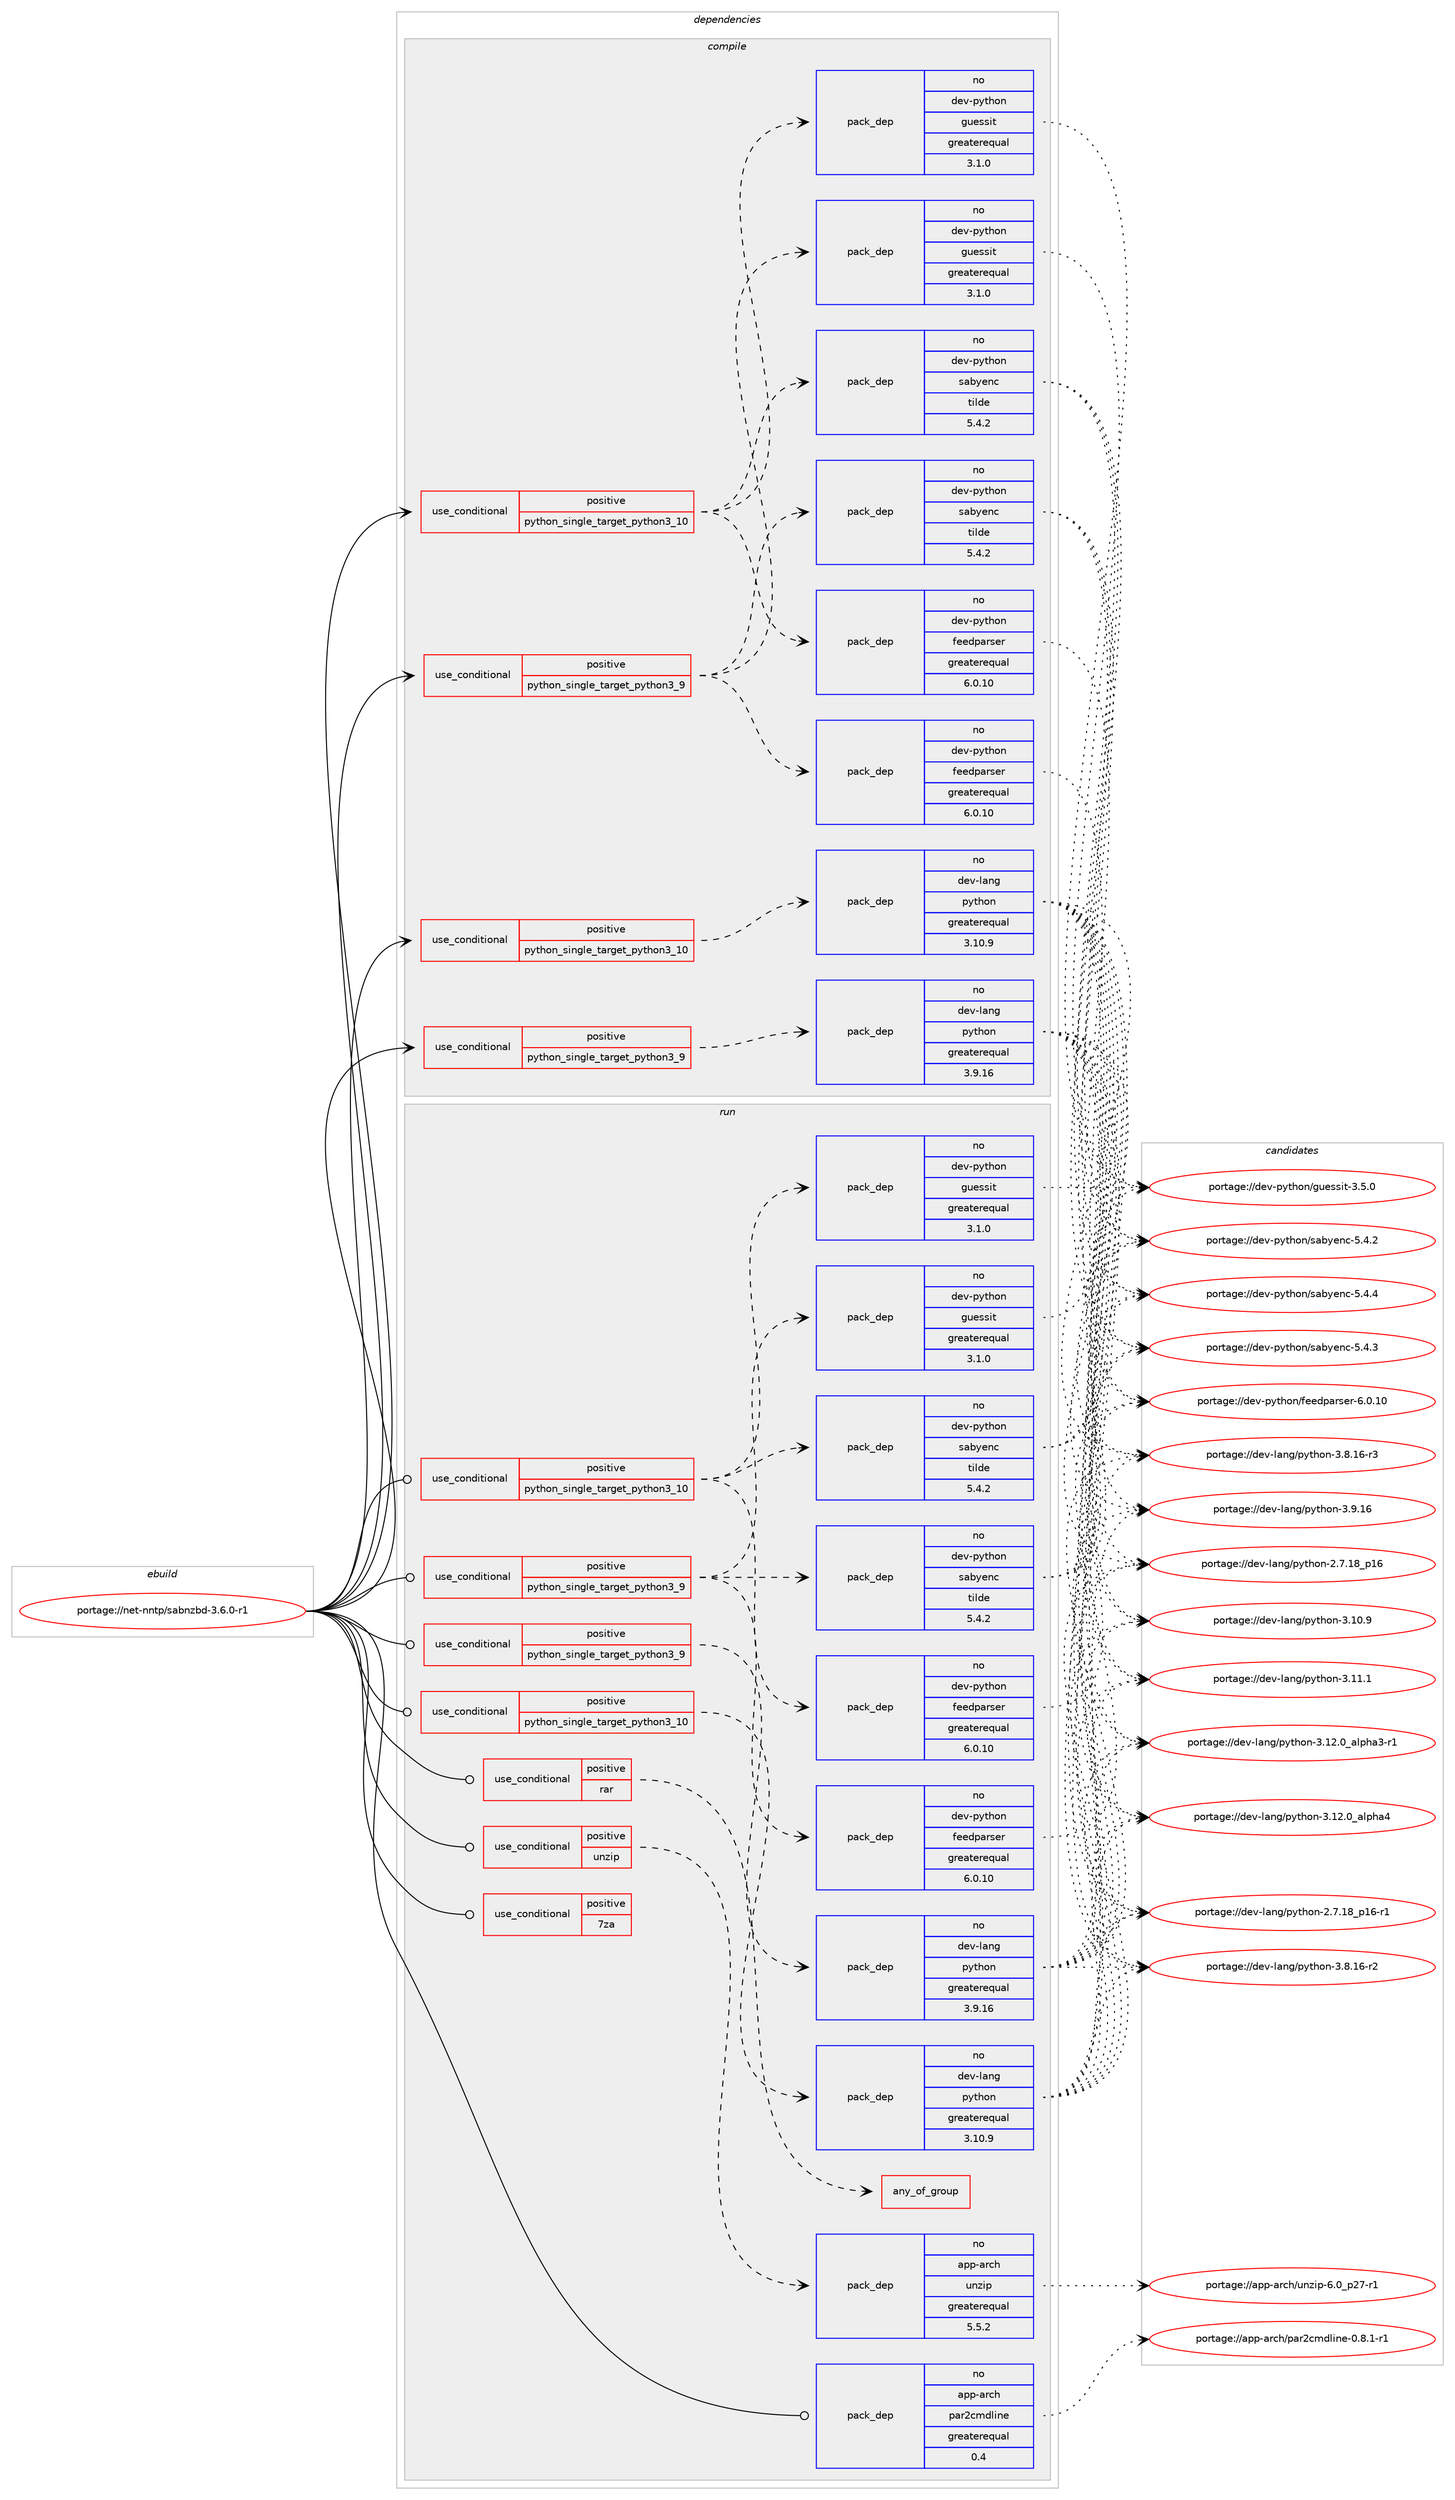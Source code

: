 digraph prolog {

# *************
# Graph options
# *************

newrank=true;
concentrate=true;
compound=true;
graph [rankdir=LR,fontname=Helvetica,fontsize=10,ranksep=1.5];#, ranksep=2.5, nodesep=0.2];
edge  [arrowhead=vee];
node  [fontname=Helvetica,fontsize=10];

# **********
# The ebuild
# **********

subgraph cluster_leftcol {
color=gray;
label=<<i>ebuild</i>>;
id [label="portage://net-nntp/sabnzbd-3.6.0-r1", color=red, width=4, href="../net-nntp/sabnzbd-3.6.0-r1.svg"];
}

# ****************
# The dependencies
# ****************

subgraph cluster_midcol {
color=gray;
label=<<i>dependencies</i>>;
subgraph cluster_compile {
fillcolor="#eeeeee";
style=filled;
label=<<i>compile</i>>;
subgraph cond59 {
dependency125 [label=<<TABLE BORDER="0" CELLBORDER="1" CELLSPACING="0" CELLPADDING="4"><TR><TD ROWSPAN="3" CELLPADDING="10">use_conditional</TD></TR><TR><TD>positive</TD></TR><TR><TD>python_single_target_python3_10</TD></TR></TABLE>>, shape=none, color=red];
subgraph pack66 {
dependency126 [label=<<TABLE BORDER="0" CELLBORDER="1" CELLSPACING="0" CELLPADDING="4" WIDTH="220"><TR><TD ROWSPAN="6" CELLPADDING="30">pack_dep</TD></TR><TR><TD WIDTH="110">no</TD></TR><TR><TD>dev-lang</TD></TR><TR><TD>python</TD></TR><TR><TD>greaterequal</TD></TR><TR><TD>3.10.9</TD></TR></TABLE>>, shape=none, color=blue];
}
dependency125:e -> dependency126:w [weight=20,style="dashed",arrowhead="vee"];
}
id:e -> dependency125:w [weight=20,style="solid",arrowhead="vee"];
subgraph cond60 {
dependency127 [label=<<TABLE BORDER="0" CELLBORDER="1" CELLSPACING="0" CELLPADDING="4"><TR><TD ROWSPAN="3" CELLPADDING="10">use_conditional</TD></TR><TR><TD>positive</TD></TR><TR><TD>python_single_target_python3_10</TD></TR></TABLE>>, shape=none, color=red];
# *** BEGIN UNKNOWN DEPENDENCY TYPE (TODO) ***
# dependency127 -> package_dependency(portage://net-nntp/sabnzbd-3.6.0-r1,install,no,dev-python,chardet,none,[,,],[],[use(enable(python_targets_python3_10),negative)])
# *** END UNKNOWN DEPENDENCY TYPE (TODO) ***

# *** BEGIN UNKNOWN DEPENDENCY TYPE (TODO) ***
# dependency127 -> package_dependency(portage://net-nntp/sabnzbd-3.6.0-r1,install,no,dev-python,cheetah3,none,[,,],[],[use(enable(python_targets_python3_10),negative)])
# *** END UNKNOWN DEPENDENCY TYPE (TODO) ***

# *** BEGIN UNKNOWN DEPENDENCY TYPE (TODO) ***
# dependency127 -> package_dependency(portage://net-nntp/sabnzbd-3.6.0-r1,install,no,dev-python,cherrypy,none,[,,],[],[use(enable(python_targets_python3_10),negative)])
# *** END UNKNOWN DEPENDENCY TYPE (TODO) ***

# *** BEGIN UNKNOWN DEPENDENCY TYPE (TODO) ***
# dependency127 -> package_dependency(portage://net-nntp/sabnzbd-3.6.0-r1,install,no,dev-python,configobj,none,[,,],[],[use(enable(python_targets_python3_10),negative)])
# *** END UNKNOWN DEPENDENCY TYPE (TODO) ***

# *** BEGIN UNKNOWN DEPENDENCY TYPE (TODO) ***
# dependency127 -> package_dependency(portage://net-nntp/sabnzbd-3.6.0-r1,install,no,dev-python,cryptography,none,[,,],[],[use(enable(python_targets_python3_10),negative)])
# *** END UNKNOWN DEPENDENCY TYPE (TODO) ***

subgraph pack67 {
dependency128 [label=<<TABLE BORDER="0" CELLBORDER="1" CELLSPACING="0" CELLPADDING="4" WIDTH="220"><TR><TD ROWSPAN="6" CELLPADDING="30">pack_dep</TD></TR><TR><TD WIDTH="110">no</TD></TR><TR><TD>dev-python</TD></TR><TR><TD>feedparser</TD></TR><TR><TD>greaterequal</TD></TR><TR><TD>6.0.10</TD></TR></TABLE>>, shape=none, color=blue];
}
dependency127:e -> dependency128:w [weight=20,style="dashed",arrowhead="vee"];
subgraph pack68 {
dependency129 [label=<<TABLE BORDER="0" CELLBORDER="1" CELLSPACING="0" CELLPADDING="4" WIDTH="220"><TR><TD ROWSPAN="6" CELLPADDING="30">pack_dep</TD></TR><TR><TD WIDTH="110">no</TD></TR><TR><TD>dev-python</TD></TR><TR><TD>guessit</TD></TR><TR><TD>greaterequal</TD></TR><TR><TD>3.1.0</TD></TR></TABLE>>, shape=none, color=blue];
}
dependency127:e -> dependency129:w [weight=20,style="dashed",arrowhead="vee"];
# *** BEGIN UNKNOWN DEPENDENCY TYPE (TODO) ***
# dependency127 -> package_dependency(portage://net-nntp/sabnzbd-3.6.0-r1,install,no,dev-python,notify2,none,[,,],[],[use(enable(python_targets_python3_10),negative)])
# *** END UNKNOWN DEPENDENCY TYPE (TODO) ***

# *** BEGIN UNKNOWN DEPENDENCY TYPE (TODO) ***
# dependency127 -> package_dependency(portage://net-nntp/sabnzbd-3.6.0-r1,install,no,dev-python,portend,none,[,,],[],[use(enable(python_targets_python3_10),negative)])
# *** END UNKNOWN DEPENDENCY TYPE (TODO) ***

# *** BEGIN UNKNOWN DEPENDENCY TYPE (TODO) ***
# dependency127 -> package_dependency(portage://net-nntp/sabnzbd-3.6.0-r1,install,no,dev-python,puremagic,none,[,,],[],[use(enable(python_targets_python3_10),negative)])
# *** END UNKNOWN DEPENDENCY TYPE (TODO) ***

subgraph pack69 {
dependency130 [label=<<TABLE BORDER="0" CELLBORDER="1" CELLSPACING="0" CELLPADDING="4" WIDTH="220"><TR><TD ROWSPAN="6" CELLPADDING="30">pack_dep</TD></TR><TR><TD WIDTH="110">no</TD></TR><TR><TD>dev-python</TD></TR><TR><TD>sabyenc</TD></TR><TR><TD>tilde</TD></TR><TR><TD>5.4.2</TD></TR></TABLE>>, shape=none, color=blue];
}
dependency127:e -> dependency130:w [weight=20,style="dashed",arrowhead="vee"];
}
id:e -> dependency127:w [weight=20,style="solid",arrowhead="vee"];
subgraph cond61 {
dependency131 [label=<<TABLE BORDER="0" CELLBORDER="1" CELLSPACING="0" CELLPADDING="4"><TR><TD ROWSPAN="3" CELLPADDING="10">use_conditional</TD></TR><TR><TD>positive</TD></TR><TR><TD>python_single_target_python3_9</TD></TR></TABLE>>, shape=none, color=red];
subgraph pack70 {
dependency132 [label=<<TABLE BORDER="0" CELLBORDER="1" CELLSPACING="0" CELLPADDING="4" WIDTH="220"><TR><TD ROWSPAN="6" CELLPADDING="30">pack_dep</TD></TR><TR><TD WIDTH="110">no</TD></TR><TR><TD>dev-lang</TD></TR><TR><TD>python</TD></TR><TR><TD>greaterequal</TD></TR><TR><TD>3.9.16</TD></TR></TABLE>>, shape=none, color=blue];
}
dependency131:e -> dependency132:w [weight=20,style="dashed",arrowhead="vee"];
}
id:e -> dependency131:w [weight=20,style="solid",arrowhead="vee"];
subgraph cond62 {
dependency133 [label=<<TABLE BORDER="0" CELLBORDER="1" CELLSPACING="0" CELLPADDING="4"><TR><TD ROWSPAN="3" CELLPADDING="10">use_conditional</TD></TR><TR><TD>positive</TD></TR><TR><TD>python_single_target_python3_9</TD></TR></TABLE>>, shape=none, color=red];
# *** BEGIN UNKNOWN DEPENDENCY TYPE (TODO) ***
# dependency133 -> package_dependency(portage://net-nntp/sabnzbd-3.6.0-r1,install,no,dev-python,chardet,none,[,,],[],[use(enable(python_targets_python3_9),negative)])
# *** END UNKNOWN DEPENDENCY TYPE (TODO) ***

# *** BEGIN UNKNOWN DEPENDENCY TYPE (TODO) ***
# dependency133 -> package_dependency(portage://net-nntp/sabnzbd-3.6.0-r1,install,no,dev-python,cheetah3,none,[,,],[],[use(enable(python_targets_python3_9),negative)])
# *** END UNKNOWN DEPENDENCY TYPE (TODO) ***

# *** BEGIN UNKNOWN DEPENDENCY TYPE (TODO) ***
# dependency133 -> package_dependency(portage://net-nntp/sabnzbd-3.6.0-r1,install,no,dev-python,cherrypy,none,[,,],[],[use(enable(python_targets_python3_9),negative)])
# *** END UNKNOWN DEPENDENCY TYPE (TODO) ***

# *** BEGIN UNKNOWN DEPENDENCY TYPE (TODO) ***
# dependency133 -> package_dependency(portage://net-nntp/sabnzbd-3.6.0-r1,install,no,dev-python,configobj,none,[,,],[],[use(enable(python_targets_python3_9),negative)])
# *** END UNKNOWN DEPENDENCY TYPE (TODO) ***

# *** BEGIN UNKNOWN DEPENDENCY TYPE (TODO) ***
# dependency133 -> package_dependency(portage://net-nntp/sabnzbd-3.6.0-r1,install,no,dev-python,cryptography,none,[,,],[],[use(enable(python_targets_python3_9),negative)])
# *** END UNKNOWN DEPENDENCY TYPE (TODO) ***

subgraph pack71 {
dependency134 [label=<<TABLE BORDER="0" CELLBORDER="1" CELLSPACING="0" CELLPADDING="4" WIDTH="220"><TR><TD ROWSPAN="6" CELLPADDING="30">pack_dep</TD></TR><TR><TD WIDTH="110">no</TD></TR><TR><TD>dev-python</TD></TR><TR><TD>feedparser</TD></TR><TR><TD>greaterequal</TD></TR><TR><TD>6.0.10</TD></TR></TABLE>>, shape=none, color=blue];
}
dependency133:e -> dependency134:w [weight=20,style="dashed",arrowhead="vee"];
subgraph pack72 {
dependency135 [label=<<TABLE BORDER="0" CELLBORDER="1" CELLSPACING="0" CELLPADDING="4" WIDTH="220"><TR><TD ROWSPAN="6" CELLPADDING="30">pack_dep</TD></TR><TR><TD WIDTH="110">no</TD></TR><TR><TD>dev-python</TD></TR><TR><TD>guessit</TD></TR><TR><TD>greaterequal</TD></TR><TR><TD>3.1.0</TD></TR></TABLE>>, shape=none, color=blue];
}
dependency133:e -> dependency135:w [weight=20,style="dashed",arrowhead="vee"];
# *** BEGIN UNKNOWN DEPENDENCY TYPE (TODO) ***
# dependency133 -> package_dependency(portage://net-nntp/sabnzbd-3.6.0-r1,install,no,dev-python,notify2,none,[,,],[],[use(enable(python_targets_python3_9),negative)])
# *** END UNKNOWN DEPENDENCY TYPE (TODO) ***

# *** BEGIN UNKNOWN DEPENDENCY TYPE (TODO) ***
# dependency133 -> package_dependency(portage://net-nntp/sabnzbd-3.6.0-r1,install,no,dev-python,portend,none,[,,],[],[use(enable(python_targets_python3_9),negative)])
# *** END UNKNOWN DEPENDENCY TYPE (TODO) ***

# *** BEGIN UNKNOWN DEPENDENCY TYPE (TODO) ***
# dependency133 -> package_dependency(portage://net-nntp/sabnzbd-3.6.0-r1,install,no,dev-python,puremagic,none,[,,],[],[use(enable(python_targets_python3_9),negative)])
# *** END UNKNOWN DEPENDENCY TYPE (TODO) ***

subgraph pack73 {
dependency136 [label=<<TABLE BORDER="0" CELLBORDER="1" CELLSPACING="0" CELLPADDING="4" WIDTH="220"><TR><TD ROWSPAN="6" CELLPADDING="30">pack_dep</TD></TR><TR><TD WIDTH="110">no</TD></TR><TR><TD>dev-python</TD></TR><TR><TD>sabyenc</TD></TR><TR><TD>tilde</TD></TR><TR><TD>5.4.2</TD></TR></TABLE>>, shape=none, color=blue];
}
dependency133:e -> dependency136:w [weight=20,style="dashed",arrowhead="vee"];
}
id:e -> dependency133:w [weight=20,style="solid",arrowhead="vee"];
# *** BEGIN UNKNOWN DEPENDENCY TYPE (TODO) ***
# id -> package_dependency(portage://net-nntp/sabnzbd-3.6.0-r1,install,no,acct-group,sabnzbd,none,[,,],[],[])
# *** END UNKNOWN DEPENDENCY TYPE (TODO) ***

# *** BEGIN UNKNOWN DEPENDENCY TYPE (TODO) ***
# id -> package_dependency(portage://net-nntp/sabnzbd-3.6.0-r1,install,no,acct-user,sabnzbd,none,[,,],[],[])
# *** END UNKNOWN DEPENDENCY TYPE (TODO) ***

}
subgraph cluster_compileandrun {
fillcolor="#eeeeee";
style=filled;
label=<<i>compile and run</i>>;
}
subgraph cluster_run {
fillcolor="#eeeeee";
style=filled;
label=<<i>run</i>>;
subgraph cond63 {
dependency137 [label=<<TABLE BORDER="0" CELLBORDER="1" CELLSPACING="0" CELLPADDING="4"><TR><TD ROWSPAN="3" CELLPADDING="10">use_conditional</TD></TR><TR><TD>positive</TD></TR><TR><TD>7za</TD></TR></TABLE>>, shape=none, color=red];
# *** BEGIN UNKNOWN DEPENDENCY TYPE (TODO) ***
# dependency137 -> package_dependency(portage://net-nntp/sabnzbd-3.6.0-r1,run,no,app-arch,p7zip,none,[,,],[],[])
# *** END UNKNOWN DEPENDENCY TYPE (TODO) ***

}
id:e -> dependency137:w [weight=20,style="solid",arrowhead="odot"];
subgraph cond64 {
dependency138 [label=<<TABLE BORDER="0" CELLBORDER="1" CELLSPACING="0" CELLPADDING="4"><TR><TD ROWSPAN="3" CELLPADDING="10">use_conditional</TD></TR><TR><TD>positive</TD></TR><TR><TD>python_single_target_python3_10</TD></TR></TABLE>>, shape=none, color=red];
subgraph pack74 {
dependency139 [label=<<TABLE BORDER="0" CELLBORDER="1" CELLSPACING="0" CELLPADDING="4" WIDTH="220"><TR><TD ROWSPAN="6" CELLPADDING="30">pack_dep</TD></TR><TR><TD WIDTH="110">no</TD></TR><TR><TD>dev-lang</TD></TR><TR><TD>python</TD></TR><TR><TD>greaterequal</TD></TR><TR><TD>3.10.9</TD></TR></TABLE>>, shape=none, color=blue];
}
dependency138:e -> dependency139:w [weight=20,style="dashed",arrowhead="vee"];
}
id:e -> dependency138:w [weight=20,style="solid",arrowhead="odot"];
subgraph cond65 {
dependency140 [label=<<TABLE BORDER="0" CELLBORDER="1" CELLSPACING="0" CELLPADDING="4"><TR><TD ROWSPAN="3" CELLPADDING="10">use_conditional</TD></TR><TR><TD>positive</TD></TR><TR><TD>python_single_target_python3_10</TD></TR></TABLE>>, shape=none, color=red];
# *** BEGIN UNKNOWN DEPENDENCY TYPE (TODO) ***
# dependency140 -> package_dependency(portage://net-nntp/sabnzbd-3.6.0-r1,run,no,dev-python,chardet,none,[,,],[],[use(enable(python_targets_python3_10),negative)])
# *** END UNKNOWN DEPENDENCY TYPE (TODO) ***

# *** BEGIN UNKNOWN DEPENDENCY TYPE (TODO) ***
# dependency140 -> package_dependency(portage://net-nntp/sabnzbd-3.6.0-r1,run,no,dev-python,cheetah3,none,[,,],[],[use(enable(python_targets_python3_10),negative)])
# *** END UNKNOWN DEPENDENCY TYPE (TODO) ***

# *** BEGIN UNKNOWN DEPENDENCY TYPE (TODO) ***
# dependency140 -> package_dependency(portage://net-nntp/sabnzbd-3.6.0-r1,run,no,dev-python,cherrypy,none,[,,],[],[use(enable(python_targets_python3_10),negative)])
# *** END UNKNOWN DEPENDENCY TYPE (TODO) ***

# *** BEGIN UNKNOWN DEPENDENCY TYPE (TODO) ***
# dependency140 -> package_dependency(portage://net-nntp/sabnzbd-3.6.0-r1,run,no,dev-python,configobj,none,[,,],[],[use(enable(python_targets_python3_10),negative)])
# *** END UNKNOWN DEPENDENCY TYPE (TODO) ***

# *** BEGIN UNKNOWN DEPENDENCY TYPE (TODO) ***
# dependency140 -> package_dependency(portage://net-nntp/sabnzbd-3.6.0-r1,run,no,dev-python,cryptography,none,[,,],[],[use(enable(python_targets_python3_10),negative)])
# *** END UNKNOWN DEPENDENCY TYPE (TODO) ***

subgraph pack75 {
dependency141 [label=<<TABLE BORDER="0" CELLBORDER="1" CELLSPACING="0" CELLPADDING="4" WIDTH="220"><TR><TD ROWSPAN="6" CELLPADDING="30">pack_dep</TD></TR><TR><TD WIDTH="110">no</TD></TR><TR><TD>dev-python</TD></TR><TR><TD>feedparser</TD></TR><TR><TD>greaterequal</TD></TR><TR><TD>6.0.10</TD></TR></TABLE>>, shape=none, color=blue];
}
dependency140:e -> dependency141:w [weight=20,style="dashed",arrowhead="vee"];
subgraph pack76 {
dependency142 [label=<<TABLE BORDER="0" CELLBORDER="1" CELLSPACING="0" CELLPADDING="4" WIDTH="220"><TR><TD ROWSPAN="6" CELLPADDING="30">pack_dep</TD></TR><TR><TD WIDTH="110">no</TD></TR><TR><TD>dev-python</TD></TR><TR><TD>guessit</TD></TR><TR><TD>greaterequal</TD></TR><TR><TD>3.1.0</TD></TR></TABLE>>, shape=none, color=blue];
}
dependency140:e -> dependency142:w [weight=20,style="dashed",arrowhead="vee"];
# *** BEGIN UNKNOWN DEPENDENCY TYPE (TODO) ***
# dependency140 -> package_dependency(portage://net-nntp/sabnzbd-3.6.0-r1,run,no,dev-python,notify2,none,[,,],[],[use(enable(python_targets_python3_10),negative)])
# *** END UNKNOWN DEPENDENCY TYPE (TODO) ***

# *** BEGIN UNKNOWN DEPENDENCY TYPE (TODO) ***
# dependency140 -> package_dependency(portage://net-nntp/sabnzbd-3.6.0-r1,run,no,dev-python,portend,none,[,,],[],[use(enable(python_targets_python3_10),negative)])
# *** END UNKNOWN DEPENDENCY TYPE (TODO) ***

# *** BEGIN UNKNOWN DEPENDENCY TYPE (TODO) ***
# dependency140 -> package_dependency(portage://net-nntp/sabnzbd-3.6.0-r1,run,no,dev-python,puremagic,none,[,,],[],[use(enable(python_targets_python3_10),negative)])
# *** END UNKNOWN DEPENDENCY TYPE (TODO) ***

subgraph pack77 {
dependency143 [label=<<TABLE BORDER="0" CELLBORDER="1" CELLSPACING="0" CELLPADDING="4" WIDTH="220"><TR><TD ROWSPAN="6" CELLPADDING="30">pack_dep</TD></TR><TR><TD WIDTH="110">no</TD></TR><TR><TD>dev-python</TD></TR><TR><TD>sabyenc</TD></TR><TR><TD>tilde</TD></TR><TR><TD>5.4.2</TD></TR></TABLE>>, shape=none, color=blue];
}
dependency140:e -> dependency143:w [weight=20,style="dashed",arrowhead="vee"];
}
id:e -> dependency140:w [weight=20,style="solid",arrowhead="odot"];
subgraph cond66 {
dependency144 [label=<<TABLE BORDER="0" CELLBORDER="1" CELLSPACING="0" CELLPADDING="4"><TR><TD ROWSPAN="3" CELLPADDING="10">use_conditional</TD></TR><TR><TD>positive</TD></TR><TR><TD>python_single_target_python3_9</TD></TR></TABLE>>, shape=none, color=red];
subgraph pack78 {
dependency145 [label=<<TABLE BORDER="0" CELLBORDER="1" CELLSPACING="0" CELLPADDING="4" WIDTH="220"><TR><TD ROWSPAN="6" CELLPADDING="30">pack_dep</TD></TR><TR><TD WIDTH="110">no</TD></TR><TR><TD>dev-lang</TD></TR><TR><TD>python</TD></TR><TR><TD>greaterequal</TD></TR><TR><TD>3.9.16</TD></TR></TABLE>>, shape=none, color=blue];
}
dependency144:e -> dependency145:w [weight=20,style="dashed",arrowhead="vee"];
}
id:e -> dependency144:w [weight=20,style="solid",arrowhead="odot"];
subgraph cond67 {
dependency146 [label=<<TABLE BORDER="0" CELLBORDER="1" CELLSPACING="0" CELLPADDING="4"><TR><TD ROWSPAN="3" CELLPADDING="10">use_conditional</TD></TR><TR><TD>positive</TD></TR><TR><TD>python_single_target_python3_9</TD></TR></TABLE>>, shape=none, color=red];
# *** BEGIN UNKNOWN DEPENDENCY TYPE (TODO) ***
# dependency146 -> package_dependency(portage://net-nntp/sabnzbd-3.6.0-r1,run,no,dev-python,chardet,none,[,,],[],[use(enable(python_targets_python3_9),negative)])
# *** END UNKNOWN DEPENDENCY TYPE (TODO) ***

# *** BEGIN UNKNOWN DEPENDENCY TYPE (TODO) ***
# dependency146 -> package_dependency(portage://net-nntp/sabnzbd-3.6.0-r1,run,no,dev-python,cheetah3,none,[,,],[],[use(enable(python_targets_python3_9),negative)])
# *** END UNKNOWN DEPENDENCY TYPE (TODO) ***

# *** BEGIN UNKNOWN DEPENDENCY TYPE (TODO) ***
# dependency146 -> package_dependency(portage://net-nntp/sabnzbd-3.6.0-r1,run,no,dev-python,cherrypy,none,[,,],[],[use(enable(python_targets_python3_9),negative)])
# *** END UNKNOWN DEPENDENCY TYPE (TODO) ***

# *** BEGIN UNKNOWN DEPENDENCY TYPE (TODO) ***
# dependency146 -> package_dependency(portage://net-nntp/sabnzbd-3.6.0-r1,run,no,dev-python,configobj,none,[,,],[],[use(enable(python_targets_python3_9),negative)])
# *** END UNKNOWN DEPENDENCY TYPE (TODO) ***

# *** BEGIN UNKNOWN DEPENDENCY TYPE (TODO) ***
# dependency146 -> package_dependency(portage://net-nntp/sabnzbd-3.6.0-r1,run,no,dev-python,cryptography,none,[,,],[],[use(enable(python_targets_python3_9),negative)])
# *** END UNKNOWN DEPENDENCY TYPE (TODO) ***

subgraph pack79 {
dependency147 [label=<<TABLE BORDER="0" CELLBORDER="1" CELLSPACING="0" CELLPADDING="4" WIDTH="220"><TR><TD ROWSPAN="6" CELLPADDING="30">pack_dep</TD></TR><TR><TD WIDTH="110">no</TD></TR><TR><TD>dev-python</TD></TR><TR><TD>feedparser</TD></TR><TR><TD>greaterequal</TD></TR><TR><TD>6.0.10</TD></TR></TABLE>>, shape=none, color=blue];
}
dependency146:e -> dependency147:w [weight=20,style="dashed",arrowhead="vee"];
subgraph pack80 {
dependency148 [label=<<TABLE BORDER="0" CELLBORDER="1" CELLSPACING="0" CELLPADDING="4" WIDTH="220"><TR><TD ROWSPAN="6" CELLPADDING="30">pack_dep</TD></TR><TR><TD WIDTH="110">no</TD></TR><TR><TD>dev-python</TD></TR><TR><TD>guessit</TD></TR><TR><TD>greaterequal</TD></TR><TR><TD>3.1.0</TD></TR></TABLE>>, shape=none, color=blue];
}
dependency146:e -> dependency148:w [weight=20,style="dashed",arrowhead="vee"];
# *** BEGIN UNKNOWN DEPENDENCY TYPE (TODO) ***
# dependency146 -> package_dependency(portage://net-nntp/sabnzbd-3.6.0-r1,run,no,dev-python,notify2,none,[,,],[],[use(enable(python_targets_python3_9),negative)])
# *** END UNKNOWN DEPENDENCY TYPE (TODO) ***

# *** BEGIN UNKNOWN DEPENDENCY TYPE (TODO) ***
# dependency146 -> package_dependency(portage://net-nntp/sabnzbd-3.6.0-r1,run,no,dev-python,portend,none,[,,],[],[use(enable(python_targets_python3_9),negative)])
# *** END UNKNOWN DEPENDENCY TYPE (TODO) ***

# *** BEGIN UNKNOWN DEPENDENCY TYPE (TODO) ***
# dependency146 -> package_dependency(portage://net-nntp/sabnzbd-3.6.0-r1,run,no,dev-python,puremagic,none,[,,],[],[use(enable(python_targets_python3_9),negative)])
# *** END UNKNOWN DEPENDENCY TYPE (TODO) ***

subgraph pack81 {
dependency149 [label=<<TABLE BORDER="0" CELLBORDER="1" CELLSPACING="0" CELLPADDING="4" WIDTH="220"><TR><TD ROWSPAN="6" CELLPADDING="30">pack_dep</TD></TR><TR><TD WIDTH="110">no</TD></TR><TR><TD>dev-python</TD></TR><TR><TD>sabyenc</TD></TR><TR><TD>tilde</TD></TR><TR><TD>5.4.2</TD></TR></TABLE>>, shape=none, color=blue];
}
dependency146:e -> dependency149:w [weight=20,style="dashed",arrowhead="vee"];
}
id:e -> dependency146:w [weight=20,style="solid",arrowhead="odot"];
subgraph cond68 {
dependency150 [label=<<TABLE BORDER="0" CELLBORDER="1" CELLSPACING="0" CELLPADDING="4"><TR><TD ROWSPAN="3" CELLPADDING="10">use_conditional</TD></TR><TR><TD>positive</TD></TR><TR><TD>rar</TD></TR></TABLE>>, shape=none, color=red];
subgraph any2 {
dependency151 [label=<<TABLE BORDER="0" CELLBORDER="1" CELLSPACING="0" CELLPADDING="4"><TR><TD CELLPADDING="10">any_of_group</TD></TR></TABLE>>, shape=none, color=red];# *** BEGIN UNKNOWN DEPENDENCY TYPE (TODO) ***
# dependency151 -> package_dependency(portage://net-nntp/sabnzbd-3.6.0-r1,run,no,app-arch,unrar,none,[,,],[],[])
# *** END UNKNOWN DEPENDENCY TYPE (TODO) ***

# *** BEGIN UNKNOWN DEPENDENCY TYPE (TODO) ***
# dependency151 -> package_dependency(portage://net-nntp/sabnzbd-3.6.0-r1,run,no,app-arch,rar,none,[,,],[],[])
# *** END UNKNOWN DEPENDENCY TYPE (TODO) ***

}
dependency150:e -> dependency151:w [weight=20,style="dashed",arrowhead="vee"];
}
id:e -> dependency150:w [weight=20,style="solid",arrowhead="odot"];
subgraph cond69 {
dependency152 [label=<<TABLE BORDER="0" CELLBORDER="1" CELLSPACING="0" CELLPADDING="4"><TR><TD ROWSPAN="3" CELLPADDING="10">use_conditional</TD></TR><TR><TD>positive</TD></TR><TR><TD>unzip</TD></TR></TABLE>>, shape=none, color=red];
subgraph pack82 {
dependency153 [label=<<TABLE BORDER="0" CELLBORDER="1" CELLSPACING="0" CELLPADDING="4" WIDTH="220"><TR><TD ROWSPAN="6" CELLPADDING="30">pack_dep</TD></TR><TR><TD WIDTH="110">no</TD></TR><TR><TD>app-arch</TD></TR><TR><TD>unzip</TD></TR><TR><TD>greaterequal</TD></TR><TR><TD>5.5.2</TD></TR></TABLE>>, shape=none, color=blue];
}
dependency152:e -> dependency153:w [weight=20,style="dashed",arrowhead="vee"];
}
id:e -> dependency152:w [weight=20,style="solid",arrowhead="odot"];
# *** BEGIN UNKNOWN DEPENDENCY TYPE (TODO) ***
# id -> package_dependency(portage://net-nntp/sabnzbd-3.6.0-r1,run,no,acct-group,sabnzbd,none,[,,],[],[])
# *** END UNKNOWN DEPENDENCY TYPE (TODO) ***

# *** BEGIN UNKNOWN DEPENDENCY TYPE (TODO) ***
# id -> package_dependency(portage://net-nntp/sabnzbd-3.6.0-r1,run,no,acct-user,sabnzbd,none,[,,],[],[])
# *** END UNKNOWN DEPENDENCY TYPE (TODO) ***

subgraph pack83 {
dependency154 [label=<<TABLE BORDER="0" CELLBORDER="1" CELLSPACING="0" CELLPADDING="4" WIDTH="220"><TR><TD ROWSPAN="6" CELLPADDING="30">pack_dep</TD></TR><TR><TD WIDTH="110">no</TD></TR><TR><TD>app-arch</TD></TR><TR><TD>par2cmdline</TD></TR><TR><TD>greaterequal</TD></TR><TR><TD>0.4</TD></TR></TABLE>>, shape=none, color=blue];
}
id:e -> dependency154:w [weight=20,style="solid",arrowhead="odot"];
# *** BEGIN UNKNOWN DEPENDENCY TYPE (TODO) ***
# id -> package_dependency(portage://net-nntp/sabnzbd-3.6.0-r1,run,no,net-misc,wget,none,[,,],[],[])
# *** END UNKNOWN DEPENDENCY TYPE (TODO) ***

}
}

# **************
# The candidates
# **************

subgraph cluster_choices {
rank=same;
color=gray;
label=<<i>candidates</i>>;

subgraph choice66 {
color=black;
nodesep=1;
choice10010111845108971101034711212111610411111045504655464956951124954 [label="portage://dev-lang/python-2.7.18_p16", color=red, width=4,href="../dev-lang/python-2.7.18_p16.svg"];
choice100101118451089711010347112121116104111110455046554649569511249544511449 [label="portage://dev-lang/python-2.7.18_p16-r1", color=red, width=4,href="../dev-lang/python-2.7.18_p16-r1.svg"];
choice10010111845108971101034711212111610411111045514649484657 [label="portage://dev-lang/python-3.10.9", color=red, width=4,href="../dev-lang/python-3.10.9.svg"];
choice10010111845108971101034711212111610411111045514649494649 [label="portage://dev-lang/python-3.11.1", color=red, width=4,href="../dev-lang/python-3.11.1.svg"];
choice10010111845108971101034711212111610411111045514649504648959710811210497514511449 [label="portage://dev-lang/python-3.12.0_alpha3-r1", color=red, width=4,href="../dev-lang/python-3.12.0_alpha3-r1.svg"];
choice1001011184510897110103471121211161041111104551464950464895971081121049752 [label="portage://dev-lang/python-3.12.0_alpha4", color=red, width=4,href="../dev-lang/python-3.12.0_alpha4.svg"];
choice100101118451089711010347112121116104111110455146564649544511450 [label="portage://dev-lang/python-3.8.16-r2", color=red, width=4,href="../dev-lang/python-3.8.16-r2.svg"];
choice100101118451089711010347112121116104111110455146564649544511451 [label="portage://dev-lang/python-3.8.16-r3", color=red, width=4,href="../dev-lang/python-3.8.16-r3.svg"];
choice10010111845108971101034711212111610411111045514657464954 [label="portage://dev-lang/python-3.9.16", color=red, width=4,href="../dev-lang/python-3.9.16.svg"];
dependency126:e -> choice10010111845108971101034711212111610411111045504655464956951124954:w [style=dotted,weight="100"];
dependency126:e -> choice100101118451089711010347112121116104111110455046554649569511249544511449:w [style=dotted,weight="100"];
dependency126:e -> choice10010111845108971101034711212111610411111045514649484657:w [style=dotted,weight="100"];
dependency126:e -> choice10010111845108971101034711212111610411111045514649494649:w [style=dotted,weight="100"];
dependency126:e -> choice10010111845108971101034711212111610411111045514649504648959710811210497514511449:w [style=dotted,weight="100"];
dependency126:e -> choice1001011184510897110103471121211161041111104551464950464895971081121049752:w [style=dotted,weight="100"];
dependency126:e -> choice100101118451089711010347112121116104111110455146564649544511450:w [style=dotted,weight="100"];
dependency126:e -> choice100101118451089711010347112121116104111110455146564649544511451:w [style=dotted,weight="100"];
dependency126:e -> choice10010111845108971101034711212111610411111045514657464954:w [style=dotted,weight="100"];
}
subgraph choice67 {
color=black;
nodesep=1;
choice10010111845112121116104111110471021011011001129711411510111445544648464948 [label="portage://dev-python/feedparser-6.0.10", color=red, width=4,href="../dev-python/feedparser-6.0.10.svg"];
dependency128:e -> choice10010111845112121116104111110471021011011001129711411510111445544648464948:w [style=dotted,weight="100"];
}
subgraph choice68 {
color=black;
nodesep=1;
choice1001011184511212111610411111047103117101115115105116455146534648 [label="portage://dev-python/guessit-3.5.0", color=red, width=4,href="../dev-python/guessit-3.5.0.svg"];
dependency129:e -> choice1001011184511212111610411111047103117101115115105116455146534648:w [style=dotted,weight="100"];
}
subgraph choice69 {
color=black;
nodesep=1;
choice1001011184511212111610411111047115979812110111099455346524650 [label="portage://dev-python/sabyenc-5.4.2", color=red, width=4,href="../dev-python/sabyenc-5.4.2.svg"];
choice1001011184511212111610411111047115979812110111099455346524651 [label="portage://dev-python/sabyenc-5.4.3", color=red, width=4,href="../dev-python/sabyenc-5.4.3.svg"];
choice1001011184511212111610411111047115979812110111099455346524652 [label="portage://dev-python/sabyenc-5.4.4", color=red, width=4,href="../dev-python/sabyenc-5.4.4.svg"];
dependency130:e -> choice1001011184511212111610411111047115979812110111099455346524650:w [style=dotted,weight="100"];
dependency130:e -> choice1001011184511212111610411111047115979812110111099455346524651:w [style=dotted,weight="100"];
dependency130:e -> choice1001011184511212111610411111047115979812110111099455346524652:w [style=dotted,weight="100"];
}
subgraph choice70 {
color=black;
nodesep=1;
choice10010111845108971101034711212111610411111045504655464956951124954 [label="portage://dev-lang/python-2.7.18_p16", color=red, width=4,href="../dev-lang/python-2.7.18_p16.svg"];
choice100101118451089711010347112121116104111110455046554649569511249544511449 [label="portage://dev-lang/python-2.7.18_p16-r1", color=red, width=4,href="../dev-lang/python-2.7.18_p16-r1.svg"];
choice10010111845108971101034711212111610411111045514649484657 [label="portage://dev-lang/python-3.10.9", color=red, width=4,href="../dev-lang/python-3.10.9.svg"];
choice10010111845108971101034711212111610411111045514649494649 [label="portage://dev-lang/python-3.11.1", color=red, width=4,href="../dev-lang/python-3.11.1.svg"];
choice10010111845108971101034711212111610411111045514649504648959710811210497514511449 [label="portage://dev-lang/python-3.12.0_alpha3-r1", color=red, width=4,href="../dev-lang/python-3.12.0_alpha3-r1.svg"];
choice1001011184510897110103471121211161041111104551464950464895971081121049752 [label="portage://dev-lang/python-3.12.0_alpha4", color=red, width=4,href="../dev-lang/python-3.12.0_alpha4.svg"];
choice100101118451089711010347112121116104111110455146564649544511450 [label="portage://dev-lang/python-3.8.16-r2", color=red, width=4,href="../dev-lang/python-3.8.16-r2.svg"];
choice100101118451089711010347112121116104111110455146564649544511451 [label="portage://dev-lang/python-3.8.16-r3", color=red, width=4,href="../dev-lang/python-3.8.16-r3.svg"];
choice10010111845108971101034711212111610411111045514657464954 [label="portage://dev-lang/python-3.9.16", color=red, width=4,href="../dev-lang/python-3.9.16.svg"];
dependency132:e -> choice10010111845108971101034711212111610411111045504655464956951124954:w [style=dotted,weight="100"];
dependency132:e -> choice100101118451089711010347112121116104111110455046554649569511249544511449:w [style=dotted,weight="100"];
dependency132:e -> choice10010111845108971101034711212111610411111045514649484657:w [style=dotted,weight="100"];
dependency132:e -> choice10010111845108971101034711212111610411111045514649494649:w [style=dotted,weight="100"];
dependency132:e -> choice10010111845108971101034711212111610411111045514649504648959710811210497514511449:w [style=dotted,weight="100"];
dependency132:e -> choice1001011184510897110103471121211161041111104551464950464895971081121049752:w [style=dotted,weight="100"];
dependency132:e -> choice100101118451089711010347112121116104111110455146564649544511450:w [style=dotted,weight="100"];
dependency132:e -> choice100101118451089711010347112121116104111110455146564649544511451:w [style=dotted,weight="100"];
dependency132:e -> choice10010111845108971101034711212111610411111045514657464954:w [style=dotted,weight="100"];
}
subgraph choice71 {
color=black;
nodesep=1;
choice10010111845112121116104111110471021011011001129711411510111445544648464948 [label="portage://dev-python/feedparser-6.0.10", color=red, width=4,href="../dev-python/feedparser-6.0.10.svg"];
dependency134:e -> choice10010111845112121116104111110471021011011001129711411510111445544648464948:w [style=dotted,weight="100"];
}
subgraph choice72 {
color=black;
nodesep=1;
choice1001011184511212111610411111047103117101115115105116455146534648 [label="portage://dev-python/guessit-3.5.0", color=red, width=4,href="../dev-python/guessit-3.5.0.svg"];
dependency135:e -> choice1001011184511212111610411111047103117101115115105116455146534648:w [style=dotted,weight="100"];
}
subgraph choice73 {
color=black;
nodesep=1;
choice1001011184511212111610411111047115979812110111099455346524650 [label="portage://dev-python/sabyenc-5.4.2", color=red, width=4,href="../dev-python/sabyenc-5.4.2.svg"];
choice1001011184511212111610411111047115979812110111099455346524651 [label="portage://dev-python/sabyenc-5.4.3", color=red, width=4,href="../dev-python/sabyenc-5.4.3.svg"];
choice1001011184511212111610411111047115979812110111099455346524652 [label="portage://dev-python/sabyenc-5.4.4", color=red, width=4,href="../dev-python/sabyenc-5.4.4.svg"];
dependency136:e -> choice1001011184511212111610411111047115979812110111099455346524650:w [style=dotted,weight="100"];
dependency136:e -> choice1001011184511212111610411111047115979812110111099455346524651:w [style=dotted,weight="100"];
dependency136:e -> choice1001011184511212111610411111047115979812110111099455346524652:w [style=dotted,weight="100"];
}
subgraph choice74 {
color=black;
nodesep=1;
choice10010111845108971101034711212111610411111045504655464956951124954 [label="portage://dev-lang/python-2.7.18_p16", color=red, width=4,href="../dev-lang/python-2.7.18_p16.svg"];
choice100101118451089711010347112121116104111110455046554649569511249544511449 [label="portage://dev-lang/python-2.7.18_p16-r1", color=red, width=4,href="../dev-lang/python-2.7.18_p16-r1.svg"];
choice10010111845108971101034711212111610411111045514649484657 [label="portage://dev-lang/python-3.10.9", color=red, width=4,href="../dev-lang/python-3.10.9.svg"];
choice10010111845108971101034711212111610411111045514649494649 [label="portage://dev-lang/python-3.11.1", color=red, width=4,href="../dev-lang/python-3.11.1.svg"];
choice10010111845108971101034711212111610411111045514649504648959710811210497514511449 [label="portage://dev-lang/python-3.12.0_alpha3-r1", color=red, width=4,href="../dev-lang/python-3.12.0_alpha3-r1.svg"];
choice1001011184510897110103471121211161041111104551464950464895971081121049752 [label="portage://dev-lang/python-3.12.0_alpha4", color=red, width=4,href="../dev-lang/python-3.12.0_alpha4.svg"];
choice100101118451089711010347112121116104111110455146564649544511450 [label="portage://dev-lang/python-3.8.16-r2", color=red, width=4,href="../dev-lang/python-3.8.16-r2.svg"];
choice100101118451089711010347112121116104111110455146564649544511451 [label="portage://dev-lang/python-3.8.16-r3", color=red, width=4,href="../dev-lang/python-3.8.16-r3.svg"];
choice10010111845108971101034711212111610411111045514657464954 [label="portage://dev-lang/python-3.9.16", color=red, width=4,href="../dev-lang/python-3.9.16.svg"];
dependency139:e -> choice10010111845108971101034711212111610411111045504655464956951124954:w [style=dotted,weight="100"];
dependency139:e -> choice100101118451089711010347112121116104111110455046554649569511249544511449:w [style=dotted,weight="100"];
dependency139:e -> choice10010111845108971101034711212111610411111045514649484657:w [style=dotted,weight="100"];
dependency139:e -> choice10010111845108971101034711212111610411111045514649494649:w [style=dotted,weight="100"];
dependency139:e -> choice10010111845108971101034711212111610411111045514649504648959710811210497514511449:w [style=dotted,weight="100"];
dependency139:e -> choice1001011184510897110103471121211161041111104551464950464895971081121049752:w [style=dotted,weight="100"];
dependency139:e -> choice100101118451089711010347112121116104111110455146564649544511450:w [style=dotted,weight="100"];
dependency139:e -> choice100101118451089711010347112121116104111110455146564649544511451:w [style=dotted,weight="100"];
dependency139:e -> choice10010111845108971101034711212111610411111045514657464954:w [style=dotted,weight="100"];
}
subgraph choice75 {
color=black;
nodesep=1;
choice10010111845112121116104111110471021011011001129711411510111445544648464948 [label="portage://dev-python/feedparser-6.0.10", color=red, width=4,href="../dev-python/feedparser-6.0.10.svg"];
dependency141:e -> choice10010111845112121116104111110471021011011001129711411510111445544648464948:w [style=dotted,weight="100"];
}
subgraph choice76 {
color=black;
nodesep=1;
choice1001011184511212111610411111047103117101115115105116455146534648 [label="portage://dev-python/guessit-3.5.0", color=red, width=4,href="../dev-python/guessit-3.5.0.svg"];
dependency142:e -> choice1001011184511212111610411111047103117101115115105116455146534648:w [style=dotted,weight="100"];
}
subgraph choice77 {
color=black;
nodesep=1;
choice1001011184511212111610411111047115979812110111099455346524650 [label="portage://dev-python/sabyenc-5.4.2", color=red, width=4,href="../dev-python/sabyenc-5.4.2.svg"];
choice1001011184511212111610411111047115979812110111099455346524651 [label="portage://dev-python/sabyenc-5.4.3", color=red, width=4,href="../dev-python/sabyenc-5.4.3.svg"];
choice1001011184511212111610411111047115979812110111099455346524652 [label="portage://dev-python/sabyenc-5.4.4", color=red, width=4,href="../dev-python/sabyenc-5.4.4.svg"];
dependency143:e -> choice1001011184511212111610411111047115979812110111099455346524650:w [style=dotted,weight="100"];
dependency143:e -> choice1001011184511212111610411111047115979812110111099455346524651:w [style=dotted,weight="100"];
dependency143:e -> choice1001011184511212111610411111047115979812110111099455346524652:w [style=dotted,weight="100"];
}
subgraph choice78 {
color=black;
nodesep=1;
choice10010111845108971101034711212111610411111045504655464956951124954 [label="portage://dev-lang/python-2.7.18_p16", color=red, width=4,href="../dev-lang/python-2.7.18_p16.svg"];
choice100101118451089711010347112121116104111110455046554649569511249544511449 [label="portage://dev-lang/python-2.7.18_p16-r1", color=red, width=4,href="../dev-lang/python-2.7.18_p16-r1.svg"];
choice10010111845108971101034711212111610411111045514649484657 [label="portage://dev-lang/python-3.10.9", color=red, width=4,href="../dev-lang/python-3.10.9.svg"];
choice10010111845108971101034711212111610411111045514649494649 [label="portage://dev-lang/python-3.11.1", color=red, width=4,href="../dev-lang/python-3.11.1.svg"];
choice10010111845108971101034711212111610411111045514649504648959710811210497514511449 [label="portage://dev-lang/python-3.12.0_alpha3-r1", color=red, width=4,href="../dev-lang/python-3.12.0_alpha3-r1.svg"];
choice1001011184510897110103471121211161041111104551464950464895971081121049752 [label="portage://dev-lang/python-3.12.0_alpha4", color=red, width=4,href="../dev-lang/python-3.12.0_alpha4.svg"];
choice100101118451089711010347112121116104111110455146564649544511450 [label="portage://dev-lang/python-3.8.16-r2", color=red, width=4,href="../dev-lang/python-3.8.16-r2.svg"];
choice100101118451089711010347112121116104111110455146564649544511451 [label="portage://dev-lang/python-3.8.16-r3", color=red, width=4,href="../dev-lang/python-3.8.16-r3.svg"];
choice10010111845108971101034711212111610411111045514657464954 [label="portage://dev-lang/python-3.9.16", color=red, width=4,href="../dev-lang/python-3.9.16.svg"];
dependency145:e -> choice10010111845108971101034711212111610411111045504655464956951124954:w [style=dotted,weight="100"];
dependency145:e -> choice100101118451089711010347112121116104111110455046554649569511249544511449:w [style=dotted,weight="100"];
dependency145:e -> choice10010111845108971101034711212111610411111045514649484657:w [style=dotted,weight="100"];
dependency145:e -> choice10010111845108971101034711212111610411111045514649494649:w [style=dotted,weight="100"];
dependency145:e -> choice10010111845108971101034711212111610411111045514649504648959710811210497514511449:w [style=dotted,weight="100"];
dependency145:e -> choice1001011184510897110103471121211161041111104551464950464895971081121049752:w [style=dotted,weight="100"];
dependency145:e -> choice100101118451089711010347112121116104111110455146564649544511450:w [style=dotted,weight="100"];
dependency145:e -> choice100101118451089711010347112121116104111110455146564649544511451:w [style=dotted,weight="100"];
dependency145:e -> choice10010111845108971101034711212111610411111045514657464954:w [style=dotted,weight="100"];
}
subgraph choice79 {
color=black;
nodesep=1;
choice10010111845112121116104111110471021011011001129711411510111445544648464948 [label="portage://dev-python/feedparser-6.0.10", color=red, width=4,href="../dev-python/feedparser-6.0.10.svg"];
dependency147:e -> choice10010111845112121116104111110471021011011001129711411510111445544648464948:w [style=dotted,weight="100"];
}
subgraph choice80 {
color=black;
nodesep=1;
choice1001011184511212111610411111047103117101115115105116455146534648 [label="portage://dev-python/guessit-3.5.0", color=red, width=4,href="../dev-python/guessit-3.5.0.svg"];
dependency148:e -> choice1001011184511212111610411111047103117101115115105116455146534648:w [style=dotted,weight="100"];
}
subgraph choice81 {
color=black;
nodesep=1;
choice1001011184511212111610411111047115979812110111099455346524650 [label="portage://dev-python/sabyenc-5.4.2", color=red, width=4,href="../dev-python/sabyenc-5.4.2.svg"];
choice1001011184511212111610411111047115979812110111099455346524651 [label="portage://dev-python/sabyenc-5.4.3", color=red, width=4,href="../dev-python/sabyenc-5.4.3.svg"];
choice1001011184511212111610411111047115979812110111099455346524652 [label="portage://dev-python/sabyenc-5.4.4", color=red, width=4,href="../dev-python/sabyenc-5.4.4.svg"];
dependency149:e -> choice1001011184511212111610411111047115979812110111099455346524650:w [style=dotted,weight="100"];
dependency149:e -> choice1001011184511212111610411111047115979812110111099455346524651:w [style=dotted,weight="100"];
dependency149:e -> choice1001011184511212111610411111047115979812110111099455346524652:w [style=dotted,weight="100"];
}
subgraph choice82 {
color=black;
nodesep=1;
choice9711211245971149910447117110122105112455446489511250554511449 [label="portage://app-arch/unzip-6.0_p27-r1", color=red, width=4,href="../app-arch/unzip-6.0_p27-r1.svg"];
dependency153:e -> choice9711211245971149910447117110122105112455446489511250554511449:w [style=dotted,weight="100"];
}
subgraph choice83 {
color=black;
nodesep=1;
choice97112112459711499104471129711450991091001081051101014548465646494511449 [label="portage://app-arch/par2cmdline-0.8.1-r1", color=red, width=4,href="../app-arch/par2cmdline-0.8.1-r1.svg"];
dependency154:e -> choice97112112459711499104471129711450991091001081051101014548465646494511449:w [style=dotted,weight="100"];
}
}

}
